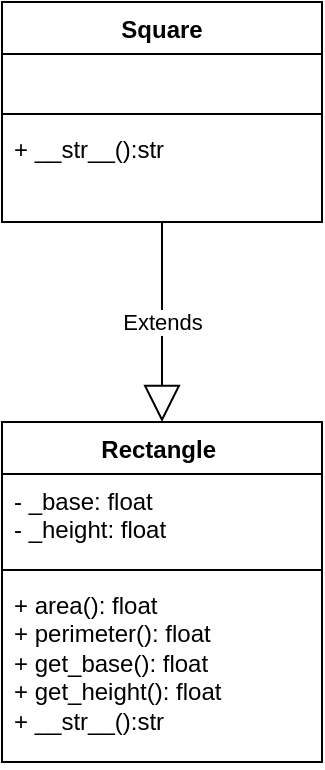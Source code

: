 <mxfile>
    <diagram name="Page-1" id="MhTt_mG-Fe5Okql0z6RM">
        <mxGraphModel dx="994" dy="1868" grid="1" gridSize="10" guides="1" tooltips="1" connect="1" arrows="1" fold="1" page="1" pageScale="1" pageWidth="827" pageHeight="1169" math="0" shadow="0">
            <root>
                <mxCell id="0"/>
                <mxCell id="1" parent="0"/>
                <mxCell id="FIRBAUT9jdTkFYHDoS8M-1" value="Rectangle&amp;nbsp;" style="swimlane;fontStyle=1;align=center;verticalAlign=top;childLayout=stackLayout;horizontal=1;startSize=26;horizontalStack=0;resizeParent=1;resizeParentMax=0;resizeLast=0;collapsible=1;marginBottom=0;whiteSpace=wrap;html=1;" parent="1" vertex="1">
                    <mxGeometry x="70" y="-550" width="160" height="170" as="geometry"/>
                </mxCell>
                <mxCell id="FIRBAUT9jdTkFYHDoS8M-2" value="- _base: float&lt;div&gt;- _height: float&lt;div&gt;&lt;div&gt;&lt;br&gt;&lt;/div&gt;&lt;/div&gt;&lt;/div&gt;" style="text;strokeColor=none;fillColor=none;align=left;verticalAlign=top;spacingLeft=4;spacingRight=4;overflow=hidden;rotatable=0;points=[[0,0.5],[1,0.5]];portConstraint=eastwest;whiteSpace=wrap;html=1;" parent="FIRBAUT9jdTkFYHDoS8M-1" vertex="1">
                    <mxGeometry y="26" width="160" height="44" as="geometry"/>
                </mxCell>
                <mxCell id="FIRBAUT9jdTkFYHDoS8M-3" value="" style="line;strokeWidth=1;fillColor=none;align=left;verticalAlign=middle;spacingTop=-1;spacingLeft=3;spacingRight=3;rotatable=0;labelPosition=right;points=[];portConstraint=eastwest;strokeColor=inherit;" parent="FIRBAUT9jdTkFYHDoS8M-1" vertex="1">
                    <mxGeometry y="70" width="160" height="8" as="geometry"/>
                </mxCell>
                <mxCell id="FIRBAUT9jdTkFYHDoS8M-4" value="+ area(): float&lt;div&gt;+ perimeter(): float&lt;/div&gt;&lt;div&gt;+ get_base(): float&lt;/div&gt;&lt;div&gt;+ get_height(): float&lt;/div&gt;&lt;div&gt;+ __str__():str&lt;/div&gt;&lt;div&gt;&lt;br&gt;&lt;/div&gt;" style="text;strokeColor=none;fillColor=none;align=left;verticalAlign=top;spacingLeft=4;spacingRight=4;overflow=hidden;rotatable=0;points=[[0,0.5],[1,0.5]];portConstraint=eastwest;whiteSpace=wrap;html=1;" parent="FIRBAUT9jdTkFYHDoS8M-1" vertex="1">
                    <mxGeometry y="78" width="160" height="92" as="geometry"/>
                </mxCell>
                <mxCell id="4" value="Square" style="swimlane;fontStyle=1;align=center;verticalAlign=top;childLayout=stackLayout;horizontal=1;startSize=26;horizontalStack=0;resizeParent=1;resizeParentMax=0;resizeLast=0;collapsible=1;marginBottom=0;whiteSpace=wrap;html=1;" vertex="1" parent="1">
                    <mxGeometry x="70" y="-760" width="160" height="110" as="geometry"/>
                </mxCell>
                <mxCell id="5" value="&lt;div&gt;&lt;div&gt;&lt;div&gt;&lt;br&gt;&lt;/div&gt;&lt;/div&gt;&lt;/div&gt;" style="text;strokeColor=none;fillColor=none;align=left;verticalAlign=top;spacingLeft=4;spacingRight=4;overflow=hidden;rotatable=0;points=[[0,0.5],[1,0.5]];portConstraint=eastwest;whiteSpace=wrap;html=1;" vertex="1" parent="4">
                    <mxGeometry y="26" width="160" height="26" as="geometry"/>
                </mxCell>
                <mxCell id="6" value="" style="line;strokeWidth=1;fillColor=none;align=left;verticalAlign=middle;spacingTop=-1;spacingLeft=3;spacingRight=3;rotatable=0;labelPosition=right;points=[];portConstraint=eastwest;strokeColor=inherit;" vertex="1" parent="4">
                    <mxGeometry y="52" width="160" height="8" as="geometry"/>
                </mxCell>
                <mxCell id="7" value="&lt;span style=&quot;background-color: transparent;&quot;&gt;+ __str__():str&lt;/span&gt;&lt;div&gt;&lt;br&gt;&lt;/div&gt;" style="text;strokeColor=none;fillColor=none;align=left;verticalAlign=top;spacingLeft=4;spacingRight=4;overflow=hidden;rotatable=0;points=[[0,0.5],[1,0.5]];portConstraint=eastwest;whiteSpace=wrap;html=1;" vertex="1" parent="4">
                    <mxGeometry y="60" width="160" height="50" as="geometry"/>
                </mxCell>
                <mxCell id="8" value="Extends" style="endArrow=block;endSize=16;endFill=0;html=1;exitX=0.5;exitY=0.993;exitDx=0;exitDy=0;exitPerimeter=0;entryX=0.5;entryY=0;entryDx=0;entryDy=0;" edge="1" parent="1" source="7" target="FIRBAUT9jdTkFYHDoS8M-1">
                    <mxGeometry width="160" relative="1" as="geometry">
                        <mxPoint x="150" y="-730" as="sourcePoint"/>
                        <mxPoint x="310" y="-730" as="targetPoint"/>
                    </mxGeometry>
                </mxCell>
            </root>
        </mxGraphModel>
    </diagram>
</mxfile>